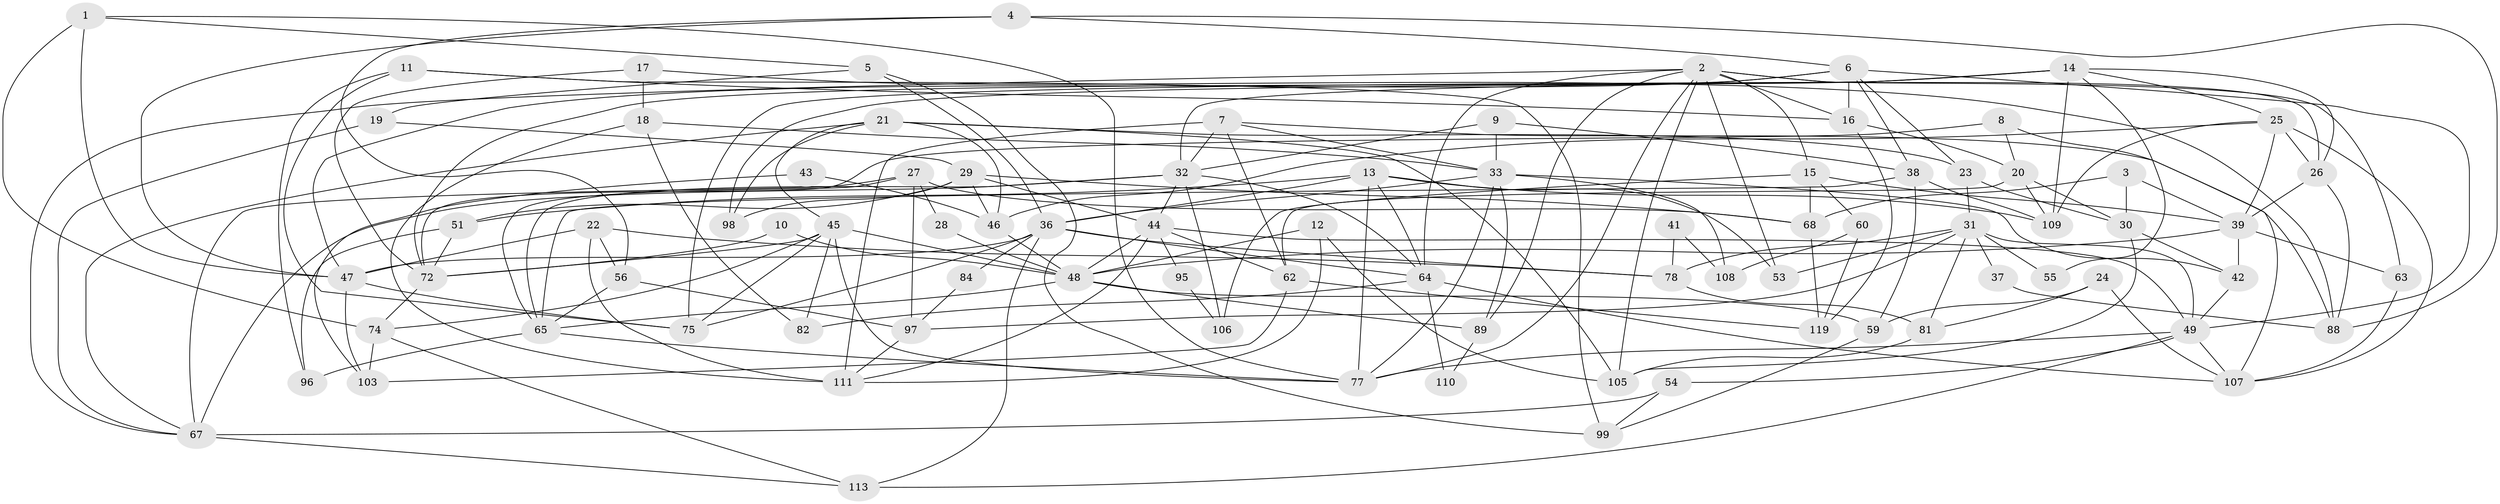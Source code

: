// Generated by graph-tools (version 1.1) at 2025/52/02/27/25 19:52:09]
// undirected, 84 vertices, 199 edges
graph export_dot {
graph [start="1"]
  node [color=gray90,style=filled];
  1 [super="+69"];
  2 [super="+40"];
  3;
  4 [super="+57"];
  5;
  6;
  7 [super="+50"];
  8;
  9;
  10;
  11;
  12;
  13;
  14 [super="+52"];
  15 [super="+80"];
  16 [super="+34"];
  17;
  18;
  19;
  20;
  21 [super="+93"];
  22;
  23;
  24;
  25 [super="+35"];
  26;
  27;
  28;
  29 [super="+92"];
  30 [super="+58"];
  31 [super="+116"];
  32 [super="+86"];
  33 [super="+102"];
  36 [super="+90"];
  37;
  38 [super="+83"];
  39 [super="+118"];
  41;
  42 [super="+85"];
  43;
  44;
  45 [super="+104"];
  46;
  47 [super="+71"];
  48 [super="+61"];
  49 [super="+115"];
  51 [super="+73"];
  53;
  54;
  55;
  56;
  59 [super="+66"];
  60;
  62;
  63;
  64 [super="+70"];
  65 [super="+91"];
  67 [super="+94"];
  68 [super="+112"];
  72 [super="+100"];
  74 [super="+76"];
  75;
  77 [super="+79"];
  78 [super="+101"];
  81 [super="+87"];
  82;
  84;
  88;
  89;
  95;
  96;
  97;
  98;
  99;
  103;
  105;
  106;
  107 [super="+117"];
  108;
  109 [super="+120"];
  110;
  111 [super="+114"];
  113;
  119;
  1 -- 5;
  1 -- 77;
  1 -- 47;
  1 -- 74 [weight=2];
  2 -- 15;
  2 -- 63;
  2 -- 67;
  2 -- 105;
  2 -- 16;
  2 -- 53;
  2 -- 89;
  2 -- 26;
  2 -- 64;
  2 -- 77;
  3 -- 68;
  3 -- 39;
  3 -- 30;
  4 -- 56;
  4 -- 88;
  4 -- 6;
  4 -- 47;
  5 -- 99;
  5 -- 19;
  5 -- 36;
  6 -- 23;
  6 -- 72;
  6 -- 47;
  6 -- 16;
  6 -- 38;
  6 -- 49;
  7 -- 62;
  7 -- 33;
  7 -- 111 [weight=2];
  7 -- 32;
  7 -- 88;
  8 -- 20;
  8 -- 107;
  8 -- 72;
  9 -- 32;
  9 -- 33;
  9 -- 38;
  10 -- 48;
  10 -- 72;
  11 -- 75;
  11 -- 16;
  11 -- 96;
  11 -- 99;
  12 -- 105;
  12 -- 111;
  12 -- 48;
  13 -- 64;
  13 -- 36;
  13 -- 51;
  13 -- 53;
  13 -- 77;
  13 -- 109;
  14 -- 75;
  14 -- 26;
  14 -- 25;
  14 -- 32;
  14 -- 55;
  14 -- 98;
  14 -- 109;
  15 -- 60;
  15 -- 106;
  15 -- 39;
  15 -- 68;
  16 -- 20;
  16 -- 119;
  17 -- 72;
  17 -- 18;
  17 -- 88;
  18 -- 82;
  18 -- 111;
  18 -- 33;
  19 -- 29;
  19 -- 67;
  20 -- 30;
  20 -- 62;
  20 -- 109;
  21 -- 45;
  21 -- 23;
  21 -- 98;
  21 -- 105;
  21 -- 46;
  21 -- 67;
  22 -- 47;
  22 -- 111;
  22 -- 56;
  22 -- 78;
  23 -- 31;
  23 -- 30;
  24 -- 107;
  24 -- 81;
  24 -- 59;
  25 -- 26;
  25 -- 109;
  25 -- 39;
  25 -- 107;
  25 -- 46;
  26 -- 88;
  26 -- 39;
  27 -- 97;
  27 -- 28;
  27 -- 68;
  27 -- 67;
  27 -- 65;
  28 -- 48;
  29 -- 98;
  29 -- 51;
  29 -- 68;
  29 -- 44;
  29 -- 46;
  30 -- 105;
  30 -- 42;
  31 -- 97;
  31 -- 37;
  31 -- 78;
  31 -- 81;
  31 -- 53;
  31 -- 55;
  31 -- 49;
  32 -- 44;
  32 -- 106;
  32 -- 64;
  32 -- 67;
  32 -- 65;
  33 -- 42;
  33 -- 108;
  33 -- 36;
  33 -- 89;
  33 -- 77;
  36 -- 113;
  36 -- 75;
  36 -- 84;
  36 -- 47;
  36 -- 64;
  36 -- 78;
  37 -- 88;
  38 -- 65;
  38 -- 109;
  38 -- 59;
  39 -- 63;
  39 -- 48;
  39 -- 42;
  41 -- 108;
  41 -- 78;
  42 -- 49;
  43 -- 46;
  43 -- 103;
  44 -- 49;
  44 -- 48;
  44 -- 62;
  44 -- 95;
  44 -- 111;
  45 -- 82;
  45 -- 48;
  45 -- 75;
  45 -- 72;
  45 -- 77;
  45 -- 74;
  46 -- 48;
  47 -- 103;
  47 -- 75;
  48 -- 89;
  48 -- 59;
  48 -- 65;
  49 -- 77;
  49 -- 113;
  49 -- 54;
  49 -- 107;
  51 -- 96;
  51 -- 72;
  54 -- 67;
  54 -- 99;
  56 -- 97;
  56 -- 65;
  59 -- 99;
  60 -- 119;
  60 -- 108;
  62 -- 103;
  62 -- 119;
  63 -- 107;
  64 -- 110;
  64 -- 82;
  64 -- 107;
  65 -- 96;
  65 -- 77;
  67 -- 113;
  68 -- 119;
  72 -- 74;
  74 -- 113;
  74 -- 103;
  78 -- 81 [weight=2];
  81 -- 105;
  84 -- 97;
  89 -- 110;
  95 -- 106;
  97 -- 111;
}
